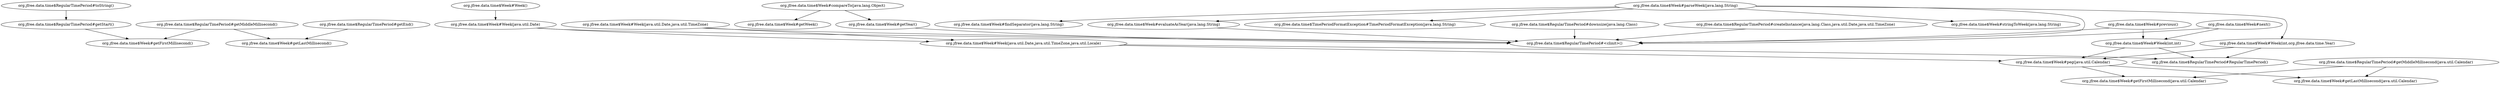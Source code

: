 digraph G {
  "org.jfree.data.time$RegularTimePeriod#getStart()" -> "org.jfree.data.time$Week#getFirstMillisecond()";
  "org.jfree.data.time$Week#compareTo(java.lang.Object)" -> "org.jfree.data.time$Week#getWeek()";
  "org.jfree.data.time$Week#compareTo(java.lang.Object)" -> "org.jfree.data.time$Week#getYear()";
  "org.jfree.data.time$RegularTimePeriod#createInstance(java.lang.Class,java.util.Date,java.util.TimeZone)" -> "org.jfree.data.time$RegularTimePeriod#<clinit>()";
  "org.jfree.data.time$Week#getYear()" -> "org.jfree.data.time$RegularTimePeriod#<clinit>()";
  "org.jfree.data.time$Week#previous()" -> "org.jfree.data.time$RegularTimePeriod#<clinit>()";
  "org.jfree.data.time$Week#previous()" -> "org.jfree.data.time$Week#Week(int,int)";
  "org.jfree.data.time$Week#Week(int,org.jfree.data.time.Year)" -> "org.jfree.data.time$Week#peg(java.util.Calendar)";
  "org.jfree.data.time$Week#Week(int,org.jfree.data.time.Year)" -> "org.jfree.data.time$RegularTimePeriod#RegularTimePeriod()";
  "org.jfree.data.time$Week#peg(java.util.Calendar)" -> "org.jfree.data.time$Week#getFirstMillisecond(java.util.Calendar)";
  "org.jfree.data.time$Week#peg(java.util.Calendar)" -> "org.jfree.data.time$Week#getLastMillisecond(java.util.Calendar)";
  "org.jfree.data.time$Week#Week(java.util.Date,java.util.TimeZone)" -> "org.jfree.data.time$Week#Week(java.util.Date,java.util.TimeZone,java.util.Locale)";
  "org.jfree.data.time$Week#Week(java.util.Date,java.util.TimeZone)" -> "org.jfree.data.time$RegularTimePeriod#<clinit>()";
  "org.jfree.data.time$Week#Week(java.util.Date,java.util.TimeZone,java.util.Locale)" -> "org.jfree.data.time$RegularTimePeriod#RegularTimePeriod()";
  "org.jfree.data.time$Week#Week(java.util.Date,java.util.TimeZone,java.util.Locale)" -> "org.jfree.data.time$Week#peg(java.util.Calendar)";
  "org.jfree.data.time$Week#Week(int,int)" -> "org.jfree.data.time$RegularTimePeriod#RegularTimePeriod()";
  "org.jfree.data.time$Week#Week(int,int)" -> "org.jfree.data.time$Week#peg(java.util.Calendar)";
  "org.jfree.data.time$RegularTimePeriod#getMiddleMillisecond()" -> "org.jfree.data.time$Week#getLastMillisecond()";
  "org.jfree.data.time$RegularTimePeriod#getMiddleMillisecond()" -> "org.jfree.data.time$Week#getFirstMillisecond()";
  "org.jfree.data.time$RegularTimePeriod#downsize(java.lang.Class)" -> "org.jfree.data.time$RegularTimePeriod#<clinit>()";
  "org.jfree.data.time$Week#parseWeek(java.lang.String)" -> "org.jfree.data.time$Week#findSeparator(java.lang.String)";
  "org.jfree.data.time$Week#parseWeek(java.lang.String)" -> "org.jfree.data.time$TimePeriodFormatException#TimePeriodFormatException(java.lang.String)";
  "org.jfree.data.time$Week#parseWeek(java.lang.String)" -> "org.jfree.data.time$RegularTimePeriod#<clinit>()";
  "org.jfree.data.time$Week#parseWeek(java.lang.String)" -> "org.jfree.data.time$Week#Week(int,org.jfree.data.time.Year)";
  "org.jfree.data.time$Week#parseWeek(java.lang.String)" -> "org.jfree.data.time$Week#evaluateAsYear(java.lang.String)";
  "org.jfree.data.time$Week#parseWeek(java.lang.String)" -> "org.jfree.data.time$Week#stringToWeek(java.lang.String)";
  "org.jfree.data.time$RegularTimePeriod#toString()" -> "org.jfree.data.time$RegularTimePeriod#getStart()";
  "org.jfree.data.time$Week#next()" -> "org.jfree.data.time$Week#Week(int,int)";
  "org.jfree.data.time$Week#next()" -> "org.jfree.data.time$RegularTimePeriod#<clinit>()";
  "org.jfree.data.time$Week#Week(java.util.Date)" -> "org.jfree.data.time$RegularTimePeriod#<clinit>()";
  "org.jfree.data.time$Week#Week(java.util.Date)" -> "org.jfree.data.time$Week#Week(java.util.Date,java.util.TimeZone,java.util.Locale)";
  "org.jfree.data.time$RegularTimePeriod#getMiddleMillisecond(java.util.Calendar)" -> "org.jfree.data.time$Week#getFirstMillisecond(java.util.Calendar)";
  "org.jfree.data.time$RegularTimePeriod#getMiddleMillisecond(java.util.Calendar)" -> "org.jfree.data.time$Week#getLastMillisecond(java.util.Calendar)";
  "org.jfree.data.time$RegularTimePeriod#getEnd()" -> "org.jfree.data.time$Week#getLastMillisecond()";
  "org.jfree.data.time$Week#evaluateAsYear(java.lang.String)" -> "org.jfree.data.time$RegularTimePeriod#<clinit>()";
  "org.jfree.data.time$Week#Week()" -> "org.jfree.data.time$Week#Week(java.util.Date)";
}
